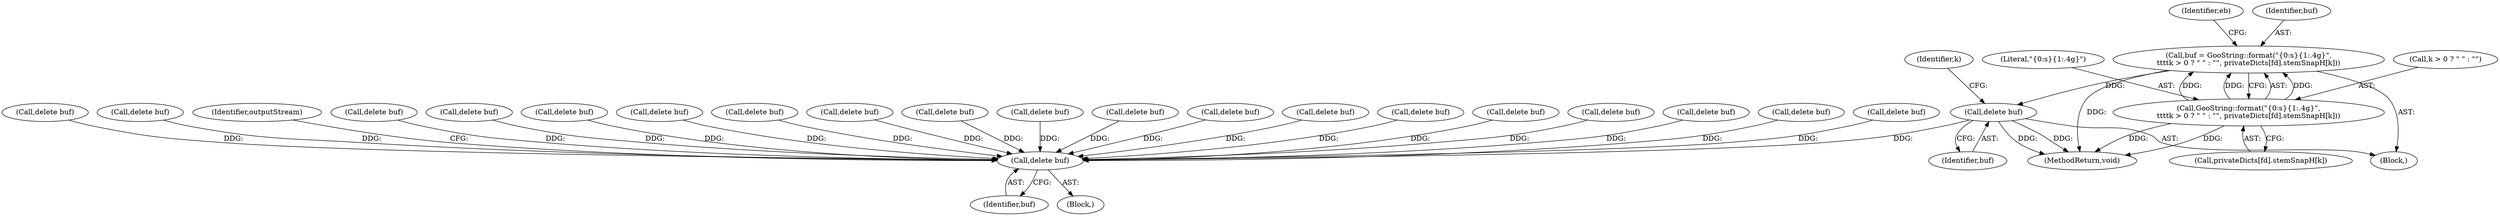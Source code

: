 digraph "0_poppler_da63c35549e8852a410946ab016a3f25ac701bdf@API" {
"1000982" [label="(Call,delete buf)"];
"1000961" [label="(Call,buf = GooString::format(\"{0:s}{1:.4g}\",\n\t\t\t\tk > 0 ? \" \" : \"\", privateDicts[fd].stemSnapH[k]))"];
"1000963" [label="(Call,GooString::format(\"{0:s}{1:.4g}\",\n\t\t\t\tk > 0 ? \" \" : \"\", privateDicts[fd].stemSnapH[k]))"];
"1000355" [label="(Call,delete buf)"];
"1000964" [label="(Literal,\"{0:s}{1:.4g}\")"];
"1000762" [label="(Call,delete buf)"];
"1000842" [label="(Call,delete buf)"];
"1000959" [label="(Identifier,k)"];
"1000658" [label="(Call,delete buf)"];
"1000912" [label="(Call,delete buf)"];
"1000356" [label="(Identifier,buf)"];
"1000971" [label="(Call,privateDicts[fd].stemSnapH[k])"];
"1000355" [label="(Call,delete buf)"];
"1000295" [label="(Block,)"];
"1001135" [label="(Call,delete buf)"];
"1000980" [label="(Identifier,eb)"];
"1000529" [label="(Call,delete buf)"];
"1000965" [label="(Call,k > 0 ? \" \" : \"\")"];
"1000963" [label="(Call,GooString::format(\"{0:s}{1:.4g}\",\n\t\t\t\tk > 0 ? \" \" : \"\", privateDicts[fd].stemSnapH[k]))"];
"1000497" [label="(Call,delete buf)"];
"1001111" [label="(Call,delete buf)"];
"1000814" [label="(Call,delete buf)"];
"1000962" [label="(Identifier,buf)"];
"1000890" [label="(Call,delete buf)"];
"1001087" [label="(Call,delete buf)"];
"1000960" [label="(Block,)"];
"1000934" [label="(Call,delete buf)"];
"1000477" [label="(Call,delete buf)"];
"1000983" [label="(Identifier,buf)"];
"1000961" [label="(Call,buf = GooString::format(\"{0:s}{1:.4g}\",\n\t\t\t\tk > 0 ? \" \" : \"\", privateDicts[fd].stemSnapH[k]))"];
"1000866" [label="(Call,delete buf)"];
"1000710" [label="(Call,delete buf)"];
"1000358" [label="(Identifier,outputStream)"];
"1000982" [label="(Call,delete buf)"];
"1001258" [label="(Call,delete buf)"];
"1000545" [label="(Call,delete buf)"];
"1001034" [label="(Call,delete buf)"];
"1001475" [label="(MethodReturn,void)"];
"1001063" [label="(Call,delete buf)"];
"1000982" -> "1000960"  [label="AST: "];
"1000982" -> "1000983"  [label="CFG: "];
"1000983" -> "1000982"  [label="AST: "];
"1000959" -> "1000982"  [label="CFG: "];
"1000982" -> "1001475"  [label="DDG: "];
"1000982" -> "1001475"  [label="DDG: "];
"1000982" -> "1000355"  [label="DDG: "];
"1000961" -> "1000982"  [label="DDG: "];
"1000961" -> "1000960"  [label="AST: "];
"1000961" -> "1000963"  [label="CFG: "];
"1000962" -> "1000961"  [label="AST: "];
"1000963" -> "1000961"  [label="AST: "];
"1000980" -> "1000961"  [label="CFG: "];
"1000961" -> "1001475"  [label="DDG: "];
"1000963" -> "1000961"  [label="DDG: "];
"1000963" -> "1000961"  [label="DDG: "];
"1000963" -> "1000961"  [label="DDG: "];
"1000963" -> "1000971"  [label="CFG: "];
"1000964" -> "1000963"  [label="AST: "];
"1000965" -> "1000963"  [label="AST: "];
"1000971" -> "1000963"  [label="AST: "];
"1000963" -> "1001475"  [label="DDG: "];
"1000963" -> "1001475"  [label="DDG: "];
"1000355" -> "1000295"  [label="AST: "];
"1000355" -> "1000356"  [label="CFG: "];
"1000356" -> "1000355"  [label="AST: "];
"1000358" -> "1000355"  [label="CFG: "];
"1000934" -> "1000355"  [label="DDG: "];
"1000497" -> "1000355"  [label="DDG: "];
"1001087" -> "1000355"  [label="DDG: "];
"1000545" -> "1000355"  [label="DDG: "];
"1001034" -> "1000355"  [label="DDG: "];
"1001063" -> "1000355"  [label="DDG: "];
"1001135" -> "1000355"  [label="DDG: "];
"1000658" -> "1000355"  [label="DDG: "];
"1001258" -> "1000355"  [label="DDG: "];
"1000477" -> "1000355"  [label="DDG: "];
"1000912" -> "1000355"  [label="DDG: "];
"1001111" -> "1000355"  [label="DDG: "];
"1000890" -> "1000355"  [label="DDG: "];
"1000866" -> "1000355"  [label="DDG: "];
"1000710" -> "1000355"  [label="DDG: "];
"1000842" -> "1000355"  [label="DDG: "];
"1000529" -> "1000355"  [label="DDG: "];
"1000814" -> "1000355"  [label="DDG: "];
"1000762" -> "1000355"  [label="DDG: "];
}
